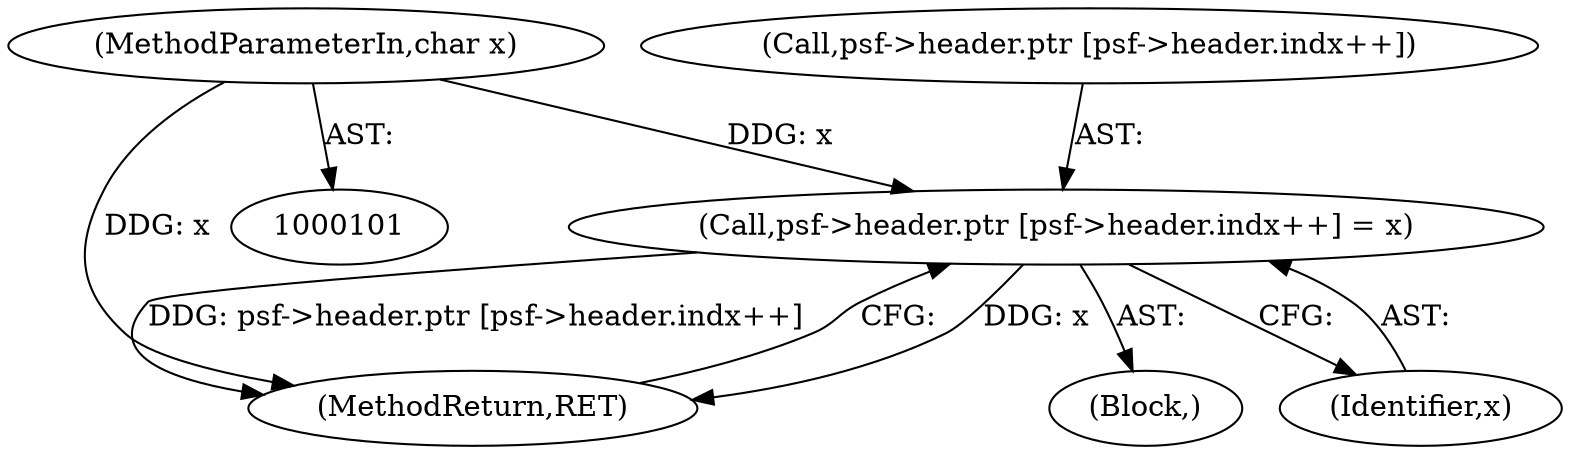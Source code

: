 digraph "0_libsndfile_708e996c87c5fae77b104ccfeb8f6db784c32074_5@array" {
"1000105" [label="(Call,psf->header.ptr [psf->header.indx++] = x)"];
"1000103" [label="(MethodParameterIn,char x)"];
"1000119" [label="(MethodReturn,RET)"];
"1000105" [label="(Call,psf->header.ptr [psf->header.indx++] = x)"];
"1000104" [label="(Block,)"];
"1000103" [label="(MethodParameterIn,char x)"];
"1000106" [label="(Call,psf->header.ptr [psf->header.indx++])"];
"1000118" [label="(Identifier,x)"];
"1000105" -> "1000104"  [label="AST: "];
"1000105" -> "1000118"  [label="CFG: "];
"1000106" -> "1000105"  [label="AST: "];
"1000118" -> "1000105"  [label="AST: "];
"1000119" -> "1000105"  [label="CFG: "];
"1000105" -> "1000119"  [label="DDG: x"];
"1000105" -> "1000119"  [label="DDG: psf->header.ptr [psf->header.indx++]"];
"1000103" -> "1000105"  [label="DDG: x"];
"1000103" -> "1000101"  [label="AST: "];
"1000103" -> "1000119"  [label="DDG: x"];
}

